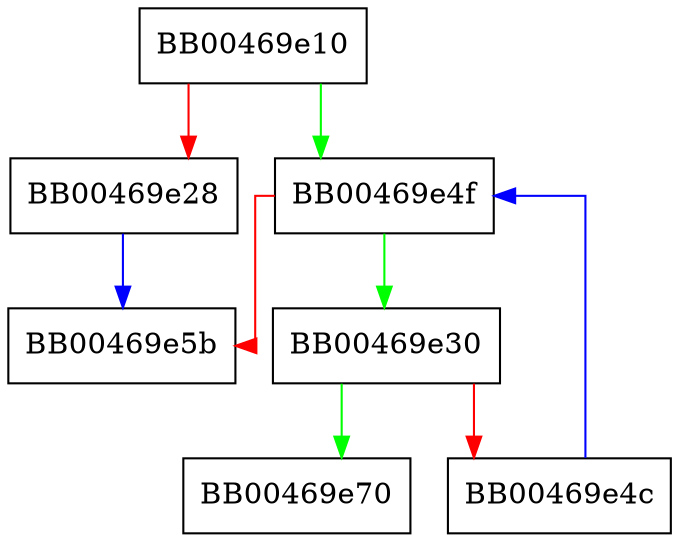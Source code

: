 digraph do_X509_verify {
  node [shape="box"];
  graph [splines=ortho];
  BB00469e10 -> BB00469e4f [color="green"];
  BB00469e10 -> BB00469e28 [color="red"];
  BB00469e28 -> BB00469e5b [color="blue"];
  BB00469e30 -> BB00469e70 [color="green"];
  BB00469e30 -> BB00469e4c [color="red"];
  BB00469e4c -> BB00469e4f [color="blue"];
  BB00469e4f -> BB00469e30 [color="green"];
  BB00469e4f -> BB00469e5b [color="red"];
}